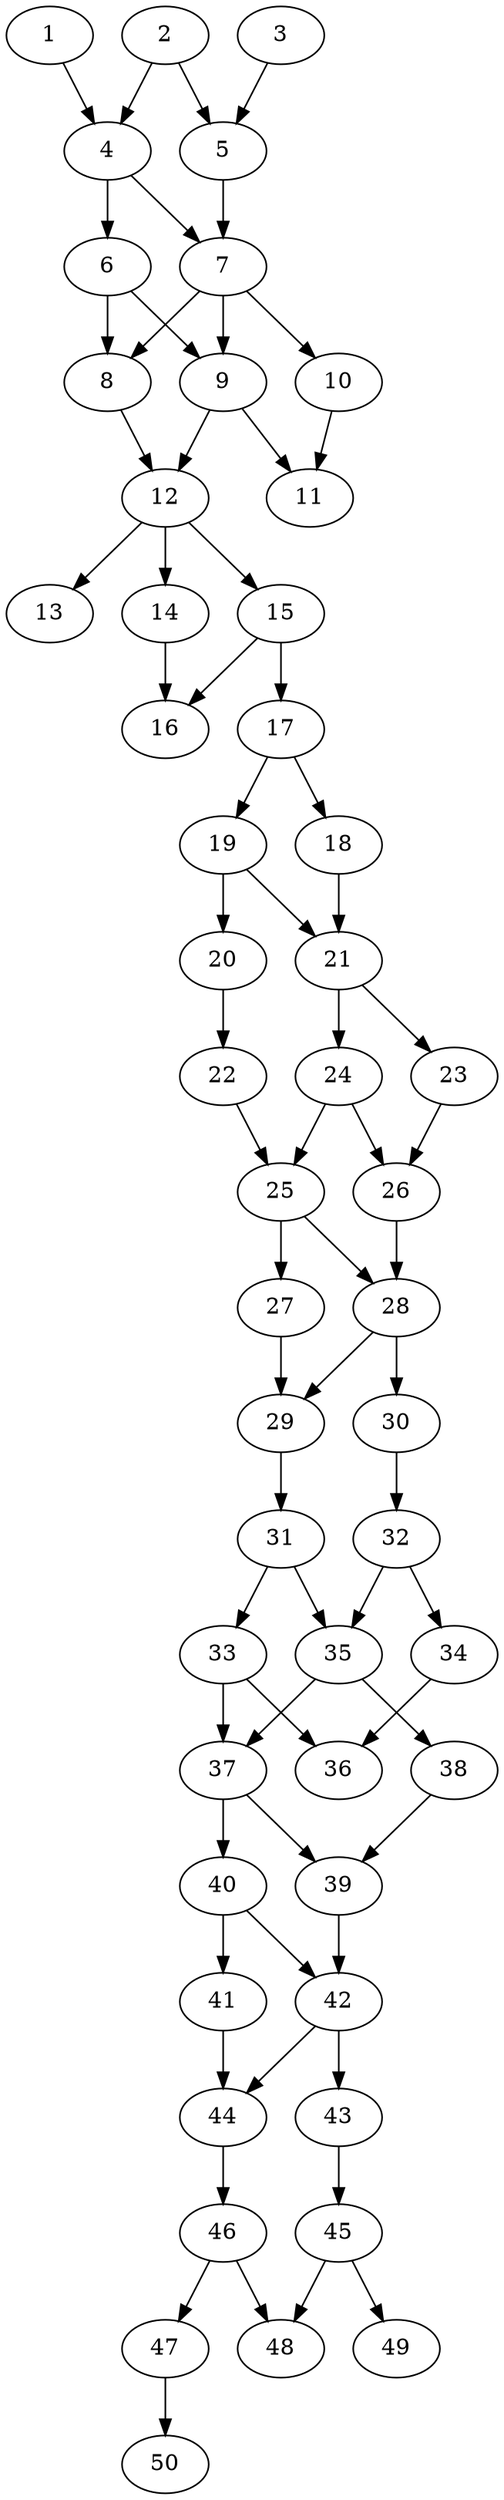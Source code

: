 // DAG automatically generated by daggen at Thu Oct  3 14:07:58 2019
// ./daggen --dot -n 50 --ccr 0.3 --fat 0.3 --regular 0.7 --density 0.6 --mindata 5242880 --maxdata 52428800 
digraph G {
  1 [size="142493013", alpha="0.03", expect_size="42747904"] 
  1 -> 4 [size ="42747904"]
  2 [size="34505387", alpha="0.00", expect_size="10351616"] 
  2 -> 4 [size ="10351616"]
  2 -> 5 [size ="10351616"]
  3 [size="130420053", alpha="0.03", expect_size="39126016"] 
  3 -> 5 [size ="39126016"]
  4 [size="112657067", alpha="0.13", expect_size="33797120"] 
  4 -> 6 [size ="33797120"]
  4 -> 7 [size ="33797120"]
  5 [size="90197333", alpha="0.12", expect_size="27059200"] 
  5 -> 7 [size ="27059200"]
  6 [size="152804693", alpha="0.14", expect_size="45841408"] 
  6 -> 8 [size ="45841408"]
  6 -> 9 [size ="45841408"]
  7 [size="103550293", alpha="0.01", expect_size="31065088"] 
  7 -> 8 [size ="31065088"]
  7 -> 9 [size ="31065088"]
  7 -> 10 [size ="31065088"]
  8 [size="142530560", alpha="0.16", expect_size="42759168"] 
  8 -> 12 [size ="42759168"]
  9 [size="85917013", alpha="0.01", expect_size="25775104"] 
  9 -> 11 [size ="25775104"]
  9 -> 12 [size ="25775104"]
  10 [size="127665493", alpha="0.20", expect_size="38299648"] 
  10 -> 11 [size ="38299648"]
  11 [size="41304747", alpha="0.05", expect_size="12391424"] 
  12 [size="64518827", alpha="0.07", expect_size="19355648"] 
  12 -> 13 [size ="19355648"]
  12 -> 14 [size ="19355648"]
  12 -> 15 [size ="19355648"]
  13 [size="64822613", alpha="0.18", expect_size="19446784"] 
  14 [size="91084800", alpha="0.11", expect_size="27325440"] 
  14 -> 16 [size ="27325440"]
  15 [size="34512213", alpha="0.05", expect_size="10353664"] 
  15 -> 16 [size ="10353664"]
  15 -> 17 [size ="10353664"]
  16 [size="128795307", alpha="0.05", expect_size="38638592"] 
  17 [size="78772907", alpha="0.06", expect_size="23631872"] 
  17 -> 18 [size ="23631872"]
  17 -> 19 [size ="23631872"]
  18 [size="89914027", alpha="0.08", expect_size="26974208"] 
  18 -> 21 [size ="26974208"]
  19 [size="56582827", alpha="0.11", expect_size="16974848"] 
  19 -> 20 [size ="16974848"]
  19 -> 21 [size ="16974848"]
  20 [size="60989440", alpha="0.20", expect_size="18296832"] 
  20 -> 22 [size ="18296832"]
  21 [size="60781227", alpha="0.04", expect_size="18234368"] 
  21 -> 23 [size ="18234368"]
  21 -> 24 [size ="18234368"]
  22 [size="102212267", alpha="0.10", expect_size="30663680"] 
  22 -> 25 [size ="30663680"]
  23 [size="159832747", alpha="0.11", expect_size="47949824"] 
  23 -> 26 [size ="47949824"]
  24 [size="141144747", alpha="0.03", expect_size="42343424"] 
  24 -> 25 [size ="42343424"]
  24 -> 26 [size ="42343424"]
  25 [size="70222507", alpha="0.05", expect_size="21066752"] 
  25 -> 27 [size ="21066752"]
  25 -> 28 [size ="21066752"]
  26 [size="111766187", alpha="0.04", expect_size="33529856"] 
  26 -> 28 [size ="33529856"]
  27 [size="151678293", alpha="0.15", expect_size="45503488"] 
  27 -> 29 [size ="45503488"]
  28 [size="45489493", alpha="0.01", expect_size="13646848"] 
  28 -> 29 [size ="13646848"]
  28 -> 30 [size ="13646848"]
  29 [size="110731947", alpha="0.15", expect_size="33219584"] 
  29 -> 31 [size ="33219584"]
  30 [size="43772587", alpha="0.04", expect_size="13131776"] 
  30 -> 32 [size ="13131776"]
  31 [size="41164800", alpha="0.16", expect_size="12349440"] 
  31 -> 33 [size ="12349440"]
  31 -> 35 [size ="12349440"]
  32 [size="70642347", alpha="0.13", expect_size="21192704"] 
  32 -> 34 [size ="21192704"]
  32 -> 35 [size ="21192704"]
  33 [size="149234347", alpha="0.17", expect_size="44770304"] 
  33 -> 36 [size ="44770304"]
  33 -> 37 [size ="44770304"]
  34 [size="75318613", alpha="0.10", expect_size="22595584"] 
  34 -> 36 [size ="22595584"]
  35 [size="101362347", alpha="0.06", expect_size="30408704"] 
  35 -> 37 [size ="30408704"]
  35 -> 38 [size ="30408704"]
  36 [size="142800213", alpha="0.15", expect_size="42840064"] 
  37 [size="20391253", alpha="0.12", expect_size="6117376"] 
  37 -> 39 [size ="6117376"]
  37 -> 40 [size ="6117376"]
  38 [size="134782293", alpha="0.19", expect_size="40434688"] 
  38 -> 39 [size ="40434688"]
  39 [size="139175253", alpha="0.10", expect_size="41752576"] 
  39 -> 42 [size ="41752576"]
  40 [size="102007467", alpha="0.07", expect_size="30602240"] 
  40 -> 41 [size ="30602240"]
  40 -> 42 [size ="30602240"]
  41 [size="133474987", alpha="0.10", expect_size="40042496"] 
  41 -> 44 [size ="40042496"]
  42 [size="100116480", alpha="0.03", expect_size="30034944"] 
  42 -> 43 [size ="30034944"]
  42 -> 44 [size ="30034944"]
  43 [size="48977920", alpha="0.14", expect_size="14693376"] 
  43 -> 45 [size ="14693376"]
  44 [size="27405653", alpha="0.01", expect_size="8221696"] 
  44 -> 46 [size ="8221696"]
  45 [size="109015040", alpha="0.15", expect_size="32704512"] 
  45 -> 48 [size ="32704512"]
  45 -> 49 [size ="32704512"]
  46 [size="153552213", alpha="0.01", expect_size="46065664"] 
  46 -> 47 [size ="46065664"]
  46 -> 48 [size ="46065664"]
  47 [size="115056640", alpha="0.04", expect_size="34516992"] 
  47 -> 50 [size ="34516992"]
  48 [size="54824960", alpha="0.10", expect_size="16447488"] 
  49 [size="45294933", alpha="0.08", expect_size="13588480"] 
  50 [size="125573120", alpha="0.10", expect_size="37671936"] 
}
